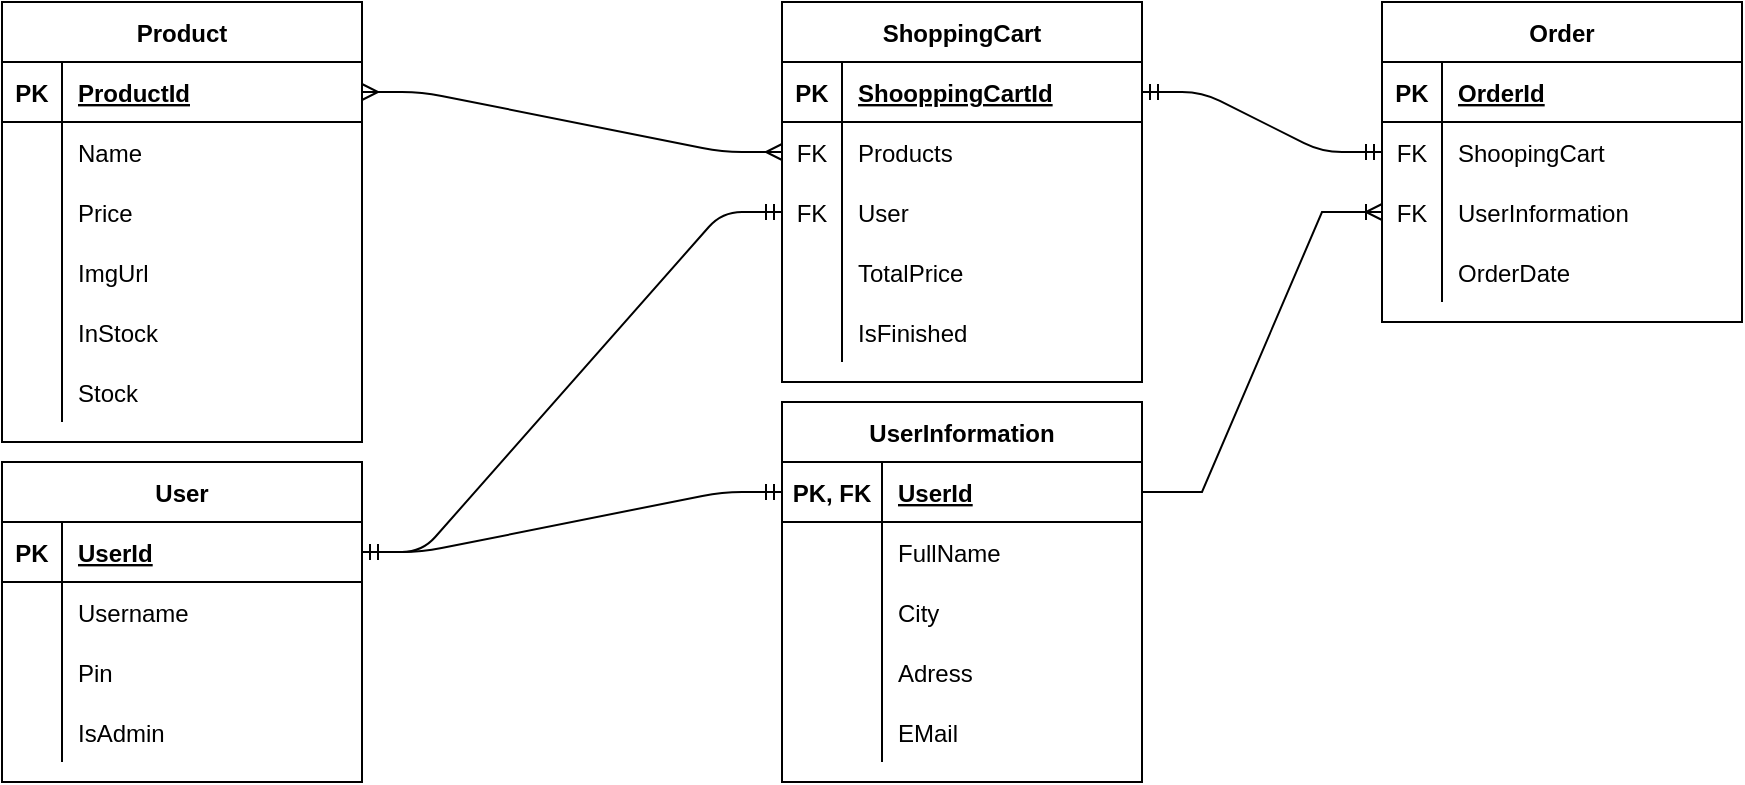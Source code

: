 <mxfile version="15.4.0" type="device"><diagram id="z0oK6FAo6GM3ClnLRaMO" name="Side-1"><mxGraphModel dx="1422" dy="1214" grid="1" gridSize="10" guides="1" tooltips="1" connect="1" arrows="1" fold="1" page="0" pageScale="1" pageWidth="827" pageHeight="1169" math="0" shadow="0"><root><mxCell id="0"/><mxCell id="1" parent="0"/><mxCell id="7V059-uf9IfPE-KVUE-G-1" value="Product" style="shape=table;startSize=30;container=1;collapsible=1;childLayout=tableLayout;fixedRows=1;rowLines=0;fontStyle=1;align=center;resizeLast=1;" parent="1" vertex="1"><mxGeometry x="90" y="-60" width="180" height="220" as="geometry"/></mxCell><mxCell id="7V059-uf9IfPE-KVUE-G-2" value="" style="shape=partialRectangle;collapsible=0;dropTarget=0;pointerEvents=0;fillColor=none;top=0;left=0;bottom=1;right=0;points=[[0,0.5],[1,0.5]];portConstraint=eastwest;" parent="7V059-uf9IfPE-KVUE-G-1" vertex="1"><mxGeometry y="30" width="180" height="30" as="geometry"/></mxCell><mxCell id="7V059-uf9IfPE-KVUE-G-3" value="PK" style="shape=partialRectangle;connectable=0;fillColor=none;top=0;left=0;bottom=0;right=0;fontStyle=1;overflow=hidden;" parent="7V059-uf9IfPE-KVUE-G-2" vertex="1"><mxGeometry width="30" height="30" as="geometry"/></mxCell><mxCell id="7V059-uf9IfPE-KVUE-G-4" value="ProductId" style="shape=partialRectangle;connectable=0;fillColor=none;top=0;left=0;bottom=0;right=0;align=left;spacingLeft=6;fontStyle=5;overflow=hidden;" parent="7V059-uf9IfPE-KVUE-G-2" vertex="1"><mxGeometry x="30" width="150" height="30" as="geometry"/></mxCell><mxCell id="7V059-uf9IfPE-KVUE-G-5" value="" style="shape=partialRectangle;collapsible=0;dropTarget=0;pointerEvents=0;fillColor=none;top=0;left=0;bottom=0;right=0;points=[[0,0.5],[1,0.5]];portConstraint=eastwest;" parent="7V059-uf9IfPE-KVUE-G-1" vertex="1"><mxGeometry y="60" width="180" height="30" as="geometry"/></mxCell><mxCell id="7V059-uf9IfPE-KVUE-G-6" value="" style="shape=partialRectangle;connectable=0;fillColor=none;top=0;left=0;bottom=0;right=0;editable=1;overflow=hidden;" parent="7V059-uf9IfPE-KVUE-G-5" vertex="1"><mxGeometry width="30" height="30" as="geometry"/></mxCell><mxCell id="7V059-uf9IfPE-KVUE-G-7" value="Name" style="shape=partialRectangle;connectable=0;fillColor=none;top=0;left=0;bottom=0;right=0;align=left;spacingLeft=6;overflow=hidden;" parent="7V059-uf9IfPE-KVUE-G-5" vertex="1"><mxGeometry x="30" width="150" height="30" as="geometry"/></mxCell><mxCell id="7V059-uf9IfPE-KVUE-G-8" value="" style="shape=partialRectangle;collapsible=0;dropTarget=0;pointerEvents=0;fillColor=none;top=0;left=0;bottom=0;right=0;points=[[0,0.5],[1,0.5]];portConstraint=eastwest;" parent="7V059-uf9IfPE-KVUE-G-1" vertex="1"><mxGeometry y="90" width="180" height="30" as="geometry"/></mxCell><mxCell id="7V059-uf9IfPE-KVUE-G-9" value="" style="shape=partialRectangle;connectable=0;fillColor=none;top=0;left=0;bottom=0;right=0;editable=1;overflow=hidden;" parent="7V059-uf9IfPE-KVUE-G-8" vertex="1"><mxGeometry width="30" height="30" as="geometry"/></mxCell><mxCell id="7V059-uf9IfPE-KVUE-G-10" value="Price" style="shape=partialRectangle;connectable=0;fillColor=none;top=0;left=0;bottom=0;right=0;align=left;spacingLeft=6;overflow=hidden;" parent="7V059-uf9IfPE-KVUE-G-8" vertex="1"><mxGeometry x="30" width="150" height="30" as="geometry"/></mxCell><mxCell id="7V059-uf9IfPE-KVUE-G-11" value="" style="shape=partialRectangle;collapsible=0;dropTarget=0;pointerEvents=0;fillColor=none;top=0;left=0;bottom=0;right=0;points=[[0,0.5],[1,0.5]];portConstraint=eastwest;" parent="7V059-uf9IfPE-KVUE-G-1" vertex="1"><mxGeometry y="120" width="180" height="30" as="geometry"/></mxCell><mxCell id="7V059-uf9IfPE-KVUE-G-12" value="" style="shape=partialRectangle;connectable=0;fillColor=none;top=0;left=0;bottom=0;right=0;editable=1;overflow=hidden;" parent="7V059-uf9IfPE-KVUE-G-11" vertex="1"><mxGeometry width="30" height="30" as="geometry"/></mxCell><mxCell id="7V059-uf9IfPE-KVUE-G-13" value="ImgUrl" style="shape=partialRectangle;connectable=0;fillColor=none;top=0;left=0;bottom=0;right=0;align=left;spacingLeft=6;overflow=hidden;" parent="7V059-uf9IfPE-KVUE-G-11" vertex="1"><mxGeometry x="30" width="150" height="30" as="geometry"/></mxCell><mxCell id="7V059-uf9IfPE-KVUE-G-14" value="" style="shape=partialRectangle;collapsible=0;dropTarget=0;pointerEvents=0;fillColor=none;top=0;left=0;bottom=0;right=0;points=[[0,0.5],[1,0.5]];portConstraint=eastwest;" parent="7V059-uf9IfPE-KVUE-G-1" vertex="1"><mxGeometry y="150" width="180" height="30" as="geometry"/></mxCell><mxCell id="7V059-uf9IfPE-KVUE-G-15" value="" style="shape=partialRectangle;connectable=0;fillColor=none;top=0;left=0;bottom=0;right=0;editable=1;overflow=hidden;" parent="7V059-uf9IfPE-KVUE-G-14" vertex="1"><mxGeometry width="30" height="30" as="geometry"/></mxCell><mxCell id="7V059-uf9IfPE-KVUE-G-16" value="InStock" style="shape=partialRectangle;connectable=0;fillColor=none;top=0;left=0;bottom=0;right=0;align=left;spacingLeft=6;overflow=hidden;" parent="7V059-uf9IfPE-KVUE-G-14" vertex="1"><mxGeometry x="30" width="150" height="30" as="geometry"/></mxCell><mxCell id="7V059-uf9IfPE-KVUE-G-43" value="" style="shape=partialRectangle;collapsible=0;dropTarget=0;pointerEvents=0;fillColor=none;top=0;left=0;bottom=0;right=0;points=[[0,0.5],[1,0.5]];portConstraint=eastwest;" parent="7V059-uf9IfPE-KVUE-G-1" vertex="1"><mxGeometry y="180" width="180" height="30" as="geometry"/></mxCell><mxCell id="7V059-uf9IfPE-KVUE-G-44" value="" style="shape=partialRectangle;connectable=0;fillColor=none;top=0;left=0;bottom=0;right=0;editable=1;overflow=hidden;" parent="7V059-uf9IfPE-KVUE-G-43" vertex="1"><mxGeometry width="30" height="30" as="geometry"/></mxCell><mxCell id="7V059-uf9IfPE-KVUE-G-45" value="Stock" style="shape=partialRectangle;connectable=0;fillColor=none;top=0;left=0;bottom=0;right=0;align=left;spacingLeft=6;overflow=hidden;" parent="7V059-uf9IfPE-KVUE-G-43" vertex="1"><mxGeometry x="30" width="150" height="30" as="geometry"/></mxCell><mxCell id="7V059-uf9IfPE-KVUE-G-17" value="User" style="shape=table;startSize=30;container=1;collapsible=1;childLayout=tableLayout;fixedRows=1;rowLines=0;fontStyle=1;align=center;resizeLast=1;" parent="1" vertex="1"><mxGeometry x="90" y="170" width="180" height="160" as="geometry"/></mxCell><mxCell id="7V059-uf9IfPE-KVUE-G-18" value="" style="shape=partialRectangle;collapsible=0;dropTarget=0;pointerEvents=0;fillColor=none;top=0;left=0;bottom=1;right=0;points=[[0,0.5],[1,0.5]];portConstraint=eastwest;" parent="7V059-uf9IfPE-KVUE-G-17" vertex="1"><mxGeometry y="30" width="180" height="30" as="geometry"/></mxCell><mxCell id="7V059-uf9IfPE-KVUE-G-19" value="PK" style="shape=partialRectangle;connectable=0;fillColor=none;top=0;left=0;bottom=0;right=0;fontStyle=1;overflow=hidden;" parent="7V059-uf9IfPE-KVUE-G-18" vertex="1"><mxGeometry width="30" height="30" as="geometry"/></mxCell><mxCell id="7V059-uf9IfPE-KVUE-G-20" value="UserId" style="shape=partialRectangle;connectable=0;fillColor=none;top=0;left=0;bottom=0;right=0;align=left;spacingLeft=6;fontStyle=5;overflow=hidden;" parent="7V059-uf9IfPE-KVUE-G-18" vertex="1"><mxGeometry x="30" width="150" height="30" as="geometry"/></mxCell><mxCell id="7V059-uf9IfPE-KVUE-G-21" value="" style="shape=partialRectangle;collapsible=0;dropTarget=0;pointerEvents=0;fillColor=none;top=0;left=0;bottom=0;right=0;points=[[0,0.5],[1,0.5]];portConstraint=eastwest;" parent="7V059-uf9IfPE-KVUE-G-17" vertex="1"><mxGeometry y="60" width="180" height="30" as="geometry"/></mxCell><mxCell id="7V059-uf9IfPE-KVUE-G-22" value="" style="shape=partialRectangle;connectable=0;fillColor=none;top=0;left=0;bottom=0;right=0;editable=1;overflow=hidden;" parent="7V059-uf9IfPE-KVUE-G-21" vertex="1"><mxGeometry width="30" height="30" as="geometry"/></mxCell><mxCell id="7V059-uf9IfPE-KVUE-G-23" value="Username" style="shape=partialRectangle;connectable=0;fillColor=none;top=0;left=0;bottom=0;right=0;align=left;spacingLeft=6;overflow=hidden;" parent="7V059-uf9IfPE-KVUE-G-21" vertex="1"><mxGeometry x="30" width="150" height="30" as="geometry"/></mxCell><mxCell id="7V059-uf9IfPE-KVUE-G-27" value="" style="shape=partialRectangle;collapsible=0;dropTarget=0;pointerEvents=0;fillColor=none;top=0;left=0;bottom=0;right=0;points=[[0,0.5],[1,0.5]];portConstraint=eastwest;" parent="7V059-uf9IfPE-KVUE-G-17" vertex="1"><mxGeometry y="90" width="180" height="30" as="geometry"/></mxCell><mxCell id="7V059-uf9IfPE-KVUE-G-28" value="" style="shape=partialRectangle;connectable=0;fillColor=none;top=0;left=0;bottom=0;right=0;editable=1;overflow=hidden;" parent="7V059-uf9IfPE-KVUE-G-27" vertex="1"><mxGeometry width="30" height="30" as="geometry"/></mxCell><mxCell id="7V059-uf9IfPE-KVUE-G-29" value="Pin" style="shape=partialRectangle;connectable=0;fillColor=none;top=0;left=0;bottom=0;right=0;align=left;spacingLeft=6;overflow=hidden;" parent="7V059-uf9IfPE-KVUE-G-27" vertex="1"><mxGeometry x="30" width="150" height="30" as="geometry"/></mxCell><mxCell id="7V059-uf9IfPE-KVUE-G-62" value="" style="shape=partialRectangle;collapsible=0;dropTarget=0;pointerEvents=0;fillColor=none;top=0;left=0;bottom=0;right=0;points=[[0,0.5],[1,0.5]];portConstraint=eastwest;" parent="7V059-uf9IfPE-KVUE-G-17" vertex="1"><mxGeometry y="120" width="180" height="30" as="geometry"/></mxCell><mxCell id="7V059-uf9IfPE-KVUE-G-63" value="" style="shape=partialRectangle;connectable=0;fillColor=none;top=0;left=0;bottom=0;right=0;editable=1;overflow=hidden;" parent="7V059-uf9IfPE-KVUE-G-62" vertex="1"><mxGeometry width="30" height="30" as="geometry"/></mxCell><mxCell id="7V059-uf9IfPE-KVUE-G-64" value="IsAdmin" style="shape=partialRectangle;connectable=0;fillColor=none;top=0;left=0;bottom=0;right=0;align=left;spacingLeft=6;overflow=hidden;" parent="7V059-uf9IfPE-KVUE-G-62" vertex="1"><mxGeometry x="30" width="150" height="30" as="geometry"/></mxCell><mxCell id="7V059-uf9IfPE-KVUE-G-30" value="ShoppingCart" style="shape=table;startSize=30;container=1;collapsible=1;childLayout=tableLayout;fixedRows=1;rowLines=0;fontStyle=1;align=center;resizeLast=1;" parent="1" vertex="1"><mxGeometry x="480" y="-60" width="180" height="190" as="geometry"/></mxCell><mxCell id="7V059-uf9IfPE-KVUE-G-31" value="" style="shape=partialRectangle;collapsible=0;dropTarget=0;pointerEvents=0;fillColor=none;top=0;left=0;bottom=1;right=0;points=[[0,0.5],[1,0.5]];portConstraint=eastwest;" parent="7V059-uf9IfPE-KVUE-G-30" vertex="1"><mxGeometry y="30" width="180" height="30" as="geometry"/></mxCell><mxCell id="7V059-uf9IfPE-KVUE-G-32" value="PK" style="shape=partialRectangle;connectable=0;fillColor=none;top=0;left=0;bottom=0;right=0;fontStyle=1;overflow=hidden;" parent="7V059-uf9IfPE-KVUE-G-31" vertex="1"><mxGeometry width="30" height="30" as="geometry"/></mxCell><mxCell id="7V059-uf9IfPE-KVUE-G-33" value="ShooppingCartId" style="shape=partialRectangle;connectable=0;fillColor=none;top=0;left=0;bottom=0;right=0;align=left;spacingLeft=6;fontStyle=5;overflow=hidden;" parent="7V059-uf9IfPE-KVUE-G-31" vertex="1"><mxGeometry x="30" width="150" height="30" as="geometry"/></mxCell><mxCell id="7V059-uf9IfPE-KVUE-G-34" value="" style="shape=partialRectangle;collapsible=0;dropTarget=0;pointerEvents=0;fillColor=none;top=0;left=0;bottom=0;right=0;points=[[0,0.5],[1,0.5]];portConstraint=eastwest;" parent="7V059-uf9IfPE-KVUE-G-30" vertex="1"><mxGeometry y="60" width="180" height="30" as="geometry"/></mxCell><mxCell id="7V059-uf9IfPE-KVUE-G-35" value="FK" style="shape=partialRectangle;connectable=0;fillColor=none;top=0;left=0;bottom=0;right=0;editable=1;overflow=hidden;" parent="7V059-uf9IfPE-KVUE-G-34" vertex="1"><mxGeometry width="30" height="30" as="geometry"/></mxCell><mxCell id="7V059-uf9IfPE-KVUE-G-36" value="Products" style="shape=partialRectangle;connectable=0;fillColor=none;top=0;left=0;bottom=0;right=0;align=left;spacingLeft=6;overflow=hidden;" parent="7V059-uf9IfPE-KVUE-G-34" vertex="1"><mxGeometry x="30" width="150" height="30" as="geometry"/></mxCell><mxCell id="7V059-uf9IfPE-KVUE-G-37" value="" style="shape=partialRectangle;collapsible=0;dropTarget=0;pointerEvents=0;fillColor=none;top=0;left=0;bottom=0;right=0;points=[[0,0.5],[1,0.5]];portConstraint=eastwest;" parent="7V059-uf9IfPE-KVUE-G-30" vertex="1"><mxGeometry y="90" width="180" height="30" as="geometry"/></mxCell><mxCell id="7V059-uf9IfPE-KVUE-G-38" value="FK" style="shape=partialRectangle;connectable=0;fillColor=none;top=0;left=0;bottom=0;right=0;editable=1;overflow=hidden;" parent="7V059-uf9IfPE-KVUE-G-37" vertex="1"><mxGeometry width="30" height="30" as="geometry"/></mxCell><mxCell id="7V059-uf9IfPE-KVUE-G-39" value="User" style="shape=partialRectangle;connectable=0;fillColor=none;top=0;left=0;bottom=0;right=0;align=left;spacingLeft=6;overflow=hidden;" parent="7V059-uf9IfPE-KVUE-G-37" vertex="1"><mxGeometry x="30" width="150" height="30" as="geometry"/></mxCell><mxCell id="7V059-uf9IfPE-KVUE-G-40" value="" style="shape=partialRectangle;collapsible=0;dropTarget=0;pointerEvents=0;fillColor=none;top=0;left=0;bottom=0;right=0;points=[[0,0.5],[1,0.5]];portConstraint=eastwest;" parent="7V059-uf9IfPE-KVUE-G-30" vertex="1"><mxGeometry y="120" width="180" height="30" as="geometry"/></mxCell><mxCell id="7V059-uf9IfPE-KVUE-G-41" value="" style="shape=partialRectangle;connectable=0;fillColor=none;top=0;left=0;bottom=0;right=0;editable=1;overflow=hidden;" parent="7V059-uf9IfPE-KVUE-G-40" vertex="1"><mxGeometry width="30" height="30" as="geometry"/></mxCell><mxCell id="7V059-uf9IfPE-KVUE-G-42" value="TotalPrice" style="shape=partialRectangle;connectable=0;fillColor=none;top=0;left=0;bottom=0;right=0;align=left;spacingLeft=6;overflow=hidden;" parent="7V059-uf9IfPE-KVUE-G-40" vertex="1"><mxGeometry x="30" width="150" height="30" as="geometry"/></mxCell><mxCell id="7V059-uf9IfPE-KVUE-G-84" value="" style="shape=partialRectangle;collapsible=0;dropTarget=0;pointerEvents=0;fillColor=none;top=0;left=0;bottom=0;right=0;points=[[0,0.5],[1,0.5]];portConstraint=eastwest;" parent="7V059-uf9IfPE-KVUE-G-30" vertex="1"><mxGeometry y="150" width="180" height="30" as="geometry"/></mxCell><mxCell id="7V059-uf9IfPE-KVUE-G-85" value="" style="shape=partialRectangle;connectable=0;fillColor=none;top=0;left=0;bottom=0;right=0;editable=1;overflow=hidden;" parent="7V059-uf9IfPE-KVUE-G-84" vertex="1"><mxGeometry width="30" height="30" as="geometry"/></mxCell><mxCell id="7V059-uf9IfPE-KVUE-G-86" value="IsFinished" style="shape=partialRectangle;connectable=0;fillColor=none;top=0;left=0;bottom=0;right=0;align=left;spacingLeft=6;overflow=hidden;" parent="7V059-uf9IfPE-KVUE-G-84" vertex="1"><mxGeometry x="30" width="150" height="30" as="geometry"/></mxCell><mxCell id="7V059-uf9IfPE-KVUE-G-46" value="UserInformation" style="shape=table;startSize=30;container=1;collapsible=1;childLayout=tableLayout;fixedRows=1;rowLines=0;fontStyle=1;align=center;resizeLast=1;" parent="1" vertex="1"><mxGeometry x="480" y="140" width="180" height="190" as="geometry"/></mxCell><mxCell id="7V059-uf9IfPE-KVUE-G-47" value="" style="shape=partialRectangle;collapsible=0;dropTarget=0;pointerEvents=0;fillColor=none;top=0;left=0;bottom=1;right=0;points=[[0,0.5],[1,0.5]];portConstraint=eastwest;" parent="7V059-uf9IfPE-KVUE-G-46" vertex="1"><mxGeometry y="30" width="180" height="30" as="geometry"/></mxCell><mxCell id="7V059-uf9IfPE-KVUE-G-48" value="PK, FK" style="shape=partialRectangle;connectable=0;fillColor=none;top=0;left=0;bottom=0;right=0;fontStyle=1;overflow=hidden;" parent="7V059-uf9IfPE-KVUE-G-47" vertex="1"><mxGeometry width="50" height="30" as="geometry"/></mxCell><mxCell id="7V059-uf9IfPE-KVUE-G-49" value="UserId" style="shape=partialRectangle;connectable=0;fillColor=none;top=0;left=0;bottom=0;right=0;align=left;spacingLeft=6;fontStyle=5;overflow=hidden;" parent="7V059-uf9IfPE-KVUE-G-47" vertex="1"><mxGeometry x="50" width="130" height="30" as="geometry"/></mxCell><mxCell id="7V059-uf9IfPE-KVUE-G-50" value="" style="shape=partialRectangle;collapsible=0;dropTarget=0;pointerEvents=0;fillColor=none;top=0;left=0;bottom=0;right=0;points=[[0,0.5],[1,0.5]];portConstraint=eastwest;" parent="7V059-uf9IfPE-KVUE-G-46" vertex="1"><mxGeometry y="60" width="180" height="30" as="geometry"/></mxCell><mxCell id="7V059-uf9IfPE-KVUE-G-51" value="" style="shape=partialRectangle;connectable=0;fillColor=none;top=0;left=0;bottom=0;right=0;editable=1;overflow=hidden;" parent="7V059-uf9IfPE-KVUE-G-50" vertex="1"><mxGeometry width="50" height="30" as="geometry"/></mxCell><mxCell id="7V059-uf9IfPE-KVUE-G-52" value="FullName" style="shape=partialRectangle;connectable=0;fillColor=none;top=0;left=0;bottom=0;right=0;align=left;spacingLeft=6;overflow=hidden;" parent="7V059-uf9IfPE-KVUE-G-50" vertex="1"><mxGeometry x="50" width="130" height="30" as="geometry"/></mxCell><mxCell id="7V059-uf9IfPE-KVUE-G-53" value="" style="shape=partialRectangle;collapsible=0;dropTarget=0;pointerEvents=0;fillColor=none;top=0;left=0;bottom=0;right=0;points=[[0,0.5],[1,0.5]];portConstraint=eastwest;" parent="7V059-uf9IfPE-KVUE-G-46" vertex="1"><mxGeometry y="90" width="180" height="30" as="geometry"/></mxCell><mxCell id="7V059-uf9IfPE-KVUE-G-54" value="" style="shape=partialRectangle;connectable=0;fillColor=none;top=0;left=0;bottom=0;right=0;editable=1;overflow=hidden;" parent="7V059-uf9IfPE-KVUE-G-53" vertex="1"><mxGeometry width="50" height="30" as="geometry"/></mxCell><mxCell id="7V059-uf9IfPE-KVUE-G-55" value="City" style="shape=partialRectangle;connectable=0;fillColor=none;top=0;left=0;bottom=0;right=0;align=left;spacingLeft=6;overflow=hidden;" parent="7V059-uf9IfPE-KVUE-G-53" vertex="1"><mxGeometry x="50" width="130" height="30" as="geometry"/></mxCell><mxCell id="7V059-uf9IfPE-KVUE-G-56" value="" style="shape=partialRectangle;collapsible=0;dropTarget=0;pointerEvents=0;fillColor=none;top=0;left=0;bottom=0;right=0;points=[[0,0.5],[1,0.5]];portConstraint=eastwest;" parent="7V059-uf9IfPE-KVUE-G-46" vertex="1"><mxGeometry y="120" width="180" height="30" as="geometry"/></mxCell><mxCell id="7V059-uf9IfPE-KVUE-G-57" value="" style="shape=partialRectangle;connectable=0;fillColor=none;top=0;left=0;bottom=0;right=0;editable=1;overflow=hidden;" parent="7V059-uf9IfPE-KVUE-G-56" vertex="1"><mxGeometry width="50" height="30" as="geometry"/></mxCell><mxCell id="7V059-uf9IfPE-KVUE-G-58" value="Adress" style="shape=partialRectangle;connectable=0;fillColor=none;top=0;left=0;bottom=0;right=0;align=left;spacingLeft=6;overflow=hidden;" parent="7V059-uf9IfPE-KVUE-G-56" vertex="1"><mxGeometry x="50" width="130" height="30" as="geometry"/></mxCell><mxCell id="7V059-uf9IfPE-KVUE-G-59" value="" style="shape=partialRectangle;collapsible=0;dropTarget=0;pointerEvents=0;fillColor=none;top=0;left=0;bottom=0;right=0;points=[[0,0.5],[1,0.5]];portConstraint=eastwest;" parent="7V059-uf9IfPE-KVUE-G-46" vertex="1"><mxGeometry y="150" width="180" height="30" as="geometry"/></mxCell><mxCell id="7V059-uf9IfPE-KVUE-G-60" value="" style="shape=partialRectangle;connectable=0;fillColor=none;top=0;left=0;bottom=0;right=0;editable=1;overflow=hidden;" parent="7V059-uf9IfPE-KVUE-G-59" vertex="1"><mxGeometry width="50" height="30" as="geometry"/></mxCell><mxCell id="7V059-uf9IfPE-KVUE-G-61" value="EMail" style="shape=partialRectangle;connectable=0;fillColor=none;top=0;left=0;bottom=0;right=0;align=left;spacingLeft=6;overflow=hidden;" parent="7V059-uf9IfPE-KVUE-G-59" vertex="1"><mxGeometry x="50" width="130" height="30" as="geometry"/></mxCell><mxCell id="7V059-uf9IfPE-KVUE-G-68" value="" style="edgeStyle=entityRelationEdgeStyle;fontSize=12;html=1;endArrow=ERmany;startArrow=ERmany;entryX=0;entryY=0.5;entryDx=0;entryDy=0;exitX=1;exitY=0.5;exitDx=0;exitDy=0;" parent="1" source="7V059-uf9IfPE-KVUE-G-2" target="7V059-uf9IfPE-KVUE-G-34" edge="1"><mxGeometry width="100" height="100" relative="1" as="geometry"><mxPoint x="340" y="150" as="sourcePoint"/><mxPoint x="440" y="50" as="targetPoint"/></mxGeometry></mxCell><mxCell id="7V059-uf9IfPE-KVUE-G-69" value="" style="edgeStyle=entityRelationEdgeStyle;fontSize=12;html=1;endArrow=ERmandOne;startArrow=ERmandOne;exitX=1;exitY=0.5;exitDx=0;exitDy=0;entryX=0;entryY=0.5;entryDx=0;entryDy=0;" parent="1" source="7V059-uf9IfPE-KVUE-G-18" target="7V059-uf9IfPE-KVUE-G-37" edge="1"><mxGeometry width="100" height="100" relative="1" as="geometry"><mxPoint x="290" y="200" as="sourcePoint"/><mxPoint x="440" y="50" as="targetPoint"/></mxGeometry></mxCell><mxCell id="7V059-uf9IfPE-KVUE-G-70" value="" style="edgeStyle=entityRelationEdgeStyle;fontSize=12;html=1;endArrow=ERmandOne;startArrow=ERmandOne;exitX=1;exitY=0.5;exitDx=0;exitDy=0;entryX=0;entryY=0.5;entryDx=0;entryDy=0;" parent="1" source="7V059-uf9IfPE-KVUE-G-18" target="7V059-uf9IfPE-KVUE-G-47" edge="1"><mxGeometry width="100" height="100" relative="1" as="geometry"><mxPoint x="280" y="225" as="sourcePoint"/><mxPoint x="480" y="185" as="targetPoint"/></mxGeometry></mxCell><mxCell id="7V059-uf9IfPE-KVUE-G-71" value="Order" style="shape=table;startSize=30;container=1;collapsible=1;childLayout=tableLayout;fixedRows=1;rowLines=0;fontStyle=1;align=center;resizeLast=1;" parent="1" vertex="1"><mxGeometry x="780" y="-60" width="180" height="160" as="geometry"/></mxCell><mxCell id="7V059-uf9IfPE-KVUE-G-72" value="" style="shape=partialRectangle;collapsible=0;dropTarget=0;pointerEvents=0;fillColor=none;top=0;left=0;bottom=1;right=0;points=[[0,0.5],[1,0.5]];portConstraint=eastwest;" parent="7V059-uf9IfPE-KVUE-G-71" vertex="1"><mxGeometry y="30" width="180" height="30" as="geometry"/></mxCell><mxCell id="7V059-uf9IfPE-KVUE-G-73" value="PK" style="shape=partialRectangle;connectable=0;fillColor=none;top=0;left=0;bottom=0;right=0;fontStyle=1;overflow=hidden;" parent="7V059-uf9IfPE-KVUE-G-72" vertex="1"><mxGeometry width="30" height="30" as="geometry"/></mxCell><mxCell id="7V059-uf9IfPE-KVUE-G-74" value="OrderId" style="shape=partialRectangle;connectable=0;fillColor=none;top=0;left=0;bottom=0;right=0;align=left;spacingLeft=6;fontStyle=5;overflow=hidden;" parent="7V059-uf9IfPE-KVUE-G-72" vertex="1"><mxGeometry x="30" width="150" height="30" as="geometry"/></mxCell><mxCell id="7V059-uf9IfPE-KVUE-G-75" value="" style="shape=partialRectangle;collapsible=0;dropTarget=0;pointerEvents=0;fillColor=none;top=0;left=0;bottom=0;right=0;points=[[0,0.5],[1,0.5]];portConstraint=eastwest;" parent="7V059-uf9IfPE-KVUE-G-71" vertex="1"><mxGeometry y="60" width="180" height="30" as="geometry"/></mxCell><mxCell id="7V059-uf9IfPE-KVUE-G-76" value="FK" style="shape=partialRectangle;connectable=0;fillColor=none;top=0;left=0;bottom=0;right=0;editable=1;overflow=hidden;" parent="7V059-uf9IfPE-KVUE-G-75" vertex="1"><mxGeometry width="30" height="30" as="geometry"/></mxCell><mxCell id="7V059-uf9IfPE-KVUE-G-77" value="ShoopingCart" style="shape=partialRectangle;connectable=0;fillColor=none;top=0;left=0;bottom=0;right=0;align=left;spacingLeft=6;overflow=hidden;" parent="7V059-uf9IfPE-KVUE-G-75" vertex="1"><mxGeometry x="30" width="150" height="30" as="geometry"/></mxCell><mxCell id="7V059-uf9IfPE-KVUE-G-78" value="" style="shape=partialRectangle;collapsible=0;dropTarget=0;pointerEvents=0;fillColor=none;top=0;left=0;bottom=0;right=0;points=[[0,0.5],[1,0.5]];portConstraint=eastwest;" parent="7V059-uf9IfPE-KVUE-G-71" vertex="1"><mxGeometry y="90" width="180" height="30" as="geometry"/></mxCell><mxCell id="7V059-uf9IfPE-KVUE-G-79" value="FK" style="shape=partialRectangle;connectable=0;fillColor=none;top=0;left=0;bottom=0;right=0;editable=1;overflow=hidden;" parent="7V059-uf9IfPE-KVUE-G-78" vertex="1"><mxGeometry width="30" height="30" as="geometry"/></mxCell><mxCell id="7V059-uf9IfPE-KVUE-G-80" value="UserInformation" style="shape=partialRectangle;connectable=0;fillColor=none;top=0;left=0;bottom=0;right=0;align=left;spacingLeft=6;overflow=hidden;" parent="7V059-uf9IfPE-KVUE-G-78" vertex="1"><mxGeometry x="30" width="150" height="30" as="geometry"/></mxCell><mxCell id="7V059-uf9IfPE-KVUE-G-81" value="" style="shape=partialRectangle;collapsible=0;dropTarget=0;pointerEvents=0;fillColor=none;top=0;left=0;bottom=0;right=0;points=[[0,0.5],[1,0.5]];portConstraint=eastwest;" parent="7V059-uf9IfPE-KVUE-G-71" vertex="1"><mxGeometry y="120" width="180" height="30" as="geometry"/></mxCell><mxCell id="7V059-uf9IfPE-KVUE-G-82" value="" style="shape=partialRectangle;connectable=0;fillColor=none;top=0;left=0;bottom=0;right=0;editable=1;overflow=hidden;" parent="7V059-uf9IfPE-KVUE-G-81" vertex="1"><mxGeometry width="30" height="30" as="geometry"/></mxCell><mxCell id="7V059-uf9IfPE-KVUE-G-83" value="OrderDate" style="shape=partialRectangle;connectable=0;fillColor=none;top=0;left=0;bottom=0;right=0;align=left;spacingLeft=6;overflow=hidden;" parent="7V059-uf9IfPE-KVUE-G-81" vertex="1"><mxGeometry x="30" width="150" height="30" as="geometry"/></mxCell><mxCell id="7V059-uf9IfPE-KVUE-G-87" value="" style="edgeStyle=entityRelationEdgeStyle;fontSize=12;html=1;endArrow=ERmandOne;startArrow=ERmandOne;entryX=0;entryY=0.5;entryDx=0;entryDy=0;exitX=1;exitY=0.5;exitDx=0;exitDy=0;" parent="1" source="7V059-uf9IfPE-KVUE-G-31" target="7V059-uf9IfPE-KVUE-G-75" edge="1"><mxGeometry width="100" height="100" relative="1" as="geometry"><mxPoint x="360" y="110" as="sourcePoint"/><mxPoint x="460" y="10" as="targetPoint"/></mxGeometry></mxCell><mxCell id="UjG2trJwsM0_dpmFc3wu-1" value="" style="edgeStyle=entityRelationEdgeStyle;fontSize=12;html=1;endArrow=ERoneToMany;rounded=0;entryX=0;entryY=0.5;entryDx=0;entryDy=0;exitX=1;exitY=0.5;exitDx=0;exitDy=0;" edge="1" parent="1" source="7V059-uf9IfPE-KVUE-G-47" target="7V059-uf9IfPE-KVUE-G-78"><mxGeometry width="100" height="100" relative="1" as="geometry"><mxPoint x="640" y="300" as="sourcePoint"/><mxPoint x="740" y="200" as="targetPoint"/></mxGeometry></mxCell></root></mxGraphModel></diagram></mxfile>